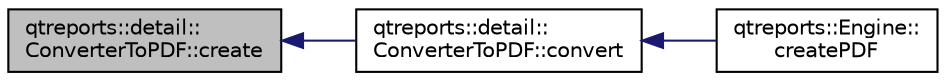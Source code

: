 digraph "qtreports::detail::ConverterToPDF::create"
{
 // INTERACTIVE_SVG=YES
  bgcolor="transparent";
  edge [fontname="Helvetica",fontsize="10",labelfontname="Helvetica",labelfontsize="10"];
  node [fontname="Helvetica",fontsize="10",shape=record];
  rankdir="LR";
  Node1 [label="qtreports::detail::\lConverterToPDF::create",height=0.2,width=0.4,color="black", fillcolor="grey75", style="filled", fontcolor="black"];
  Node1 -> Node2 [dir="back",color="midnightblue",fontsize="10",style="solid",fontname="Helvetica"];
  Node2 [label="qtreports::detail::\lConverterToPDF::convert",height=0.2,width=0.4,color="black",URL="$classqtreports_1_1detail_1_1_converter_to_p_d_f.html#af39953d8db1bdcbbcf59cc00b05747eb",tooltip="Запускает процесс конвертации. "];
  Node2 -> Node3 [dir="back",color="midnightblue",fontsize="10",style="solid",fontname="Helvetica"];
  Node3 [label="qtreports::Engine::\lcreatePDF",height=0.2,width=0.4,color="black",URL="$classqtreports_1_1_engine.html#a34b6ccdf31af3bd275d9fb95100c6bda",tooltip="Создает PDF документ отчета по указанному пути "];
}
